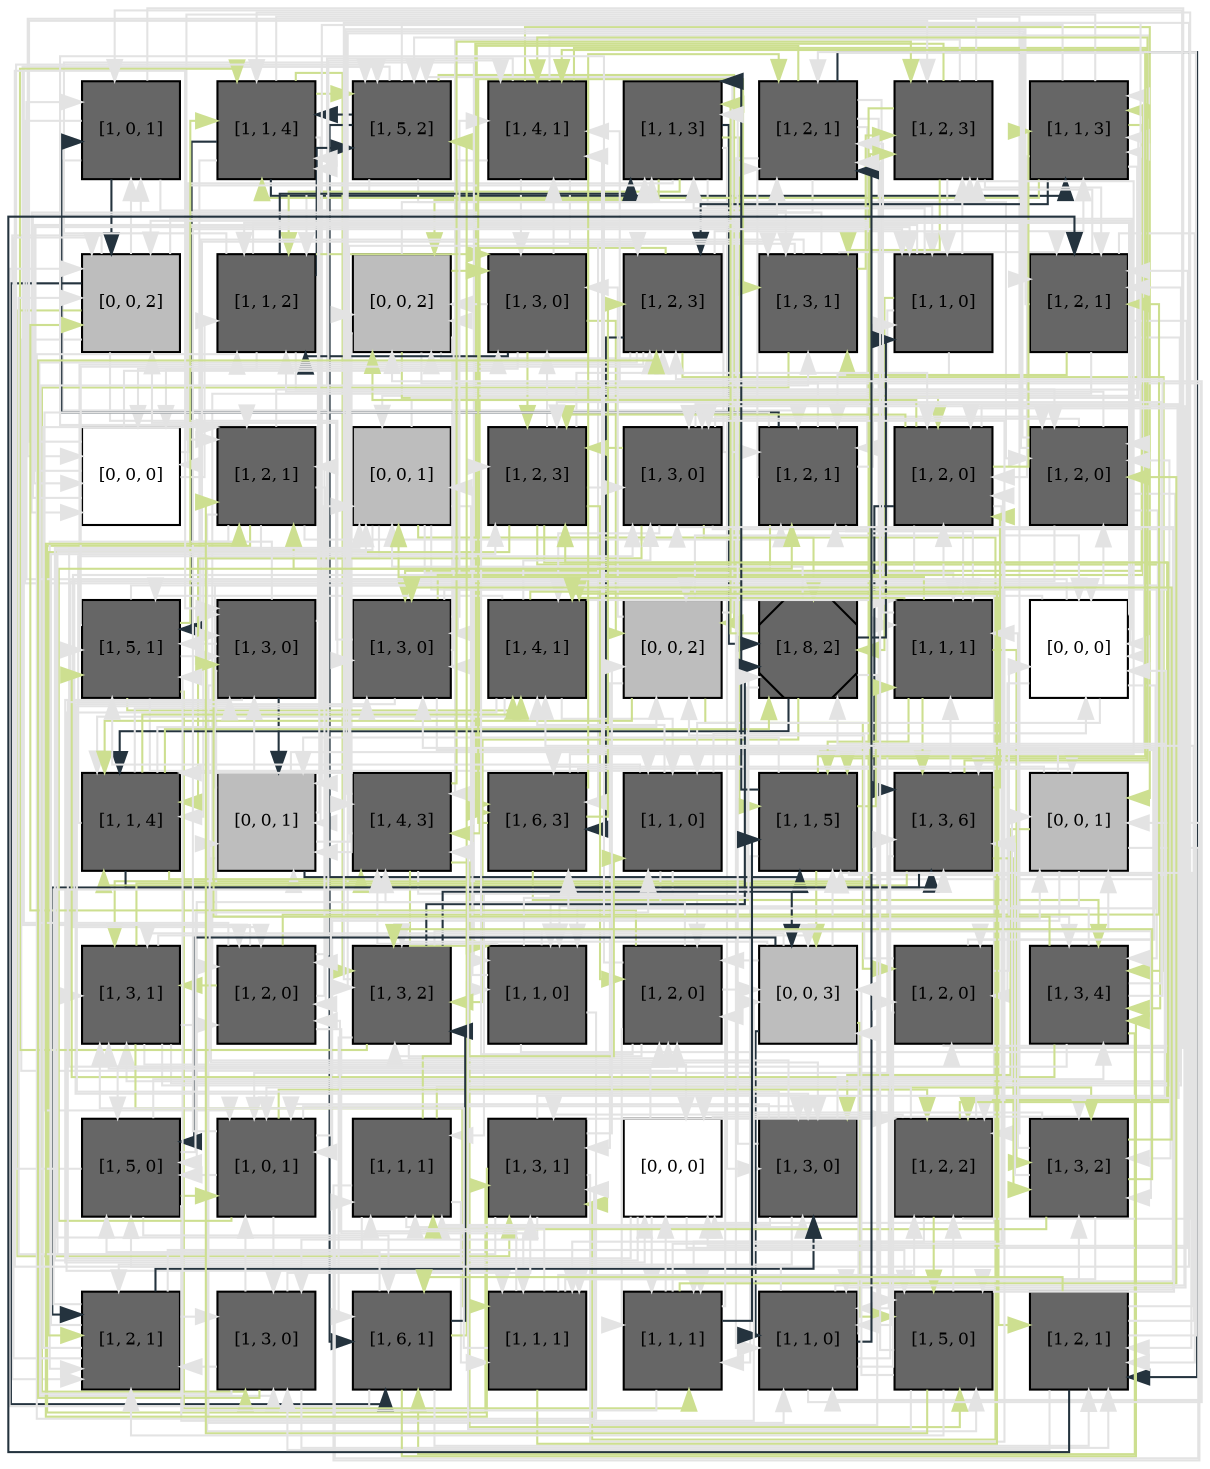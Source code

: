 digraph layout  {
rankdir=TB;
splines=ortho;
node [fixedsize=false, style=filled, width="0.6"];
edge [constraint=false];
0 [fillcolor="#666666", fontsize=8, label="[1, 0, 1]", shape=square, tooltip="name: IS,\nin_degree: 5,\nout_degree: 5"];
1 [fillcolor="#666666", fontsize=8, label="[1, 1, 4]", shape=square, tooltip="name:  Th1I_Bacterium ,\nin_degree: 7,\nout_degree: 7"];
2 [fillcolor="#666666", fontsize=8, label="[1, 5, 2]", shape=square, tooltip="name:  NE_TRetortaeformis ,\nin_degree: 7,\nout_degree: 7"];
3 [fillcolor="#666666", fontsize=8, label="[1, 4, 1]", shape=square, tooltip="name:  IL12II ,\nin_degree: 7,\nout_degree: 7"];
4 [fillcolor="#666666", fontsize=8, label="[1, 1, 3]", shape=square, tooltip="name:  DCII_TRetortaeformis ,\nin_degree: 7,\nout_degree: 7"];
5 [fillcolor="#666666", fontsize=8, label="[1, 2, 1]", shape=square, tooltip="name:  PH ,\nin_degree: 7,\nout_degree: 7"];
6 [fillcolor="#666666", fontsize=8, label="[1, 2, 3]", shape=square, tooltip="name:  IgG_Bacterium ,\nin_degree: 7,\nout_degree: 7"];
7 [fillcolor="#666666", fontsize=8, label="[1, 1, 3]", shape=square, tooltip="name:  EC_Bacterium ,\nin_degree: 7,\nout_degree: 7"];
8 [fillcolor="#bdbdbd", fontsize=8, label="[0, 0, 2]", shape=square, tooltip="name: 3,\nin_degree: 7,\nout_degree: 7"];
9 [fillcolor="#666666", fontsize=8, label="[1, 1, 2]", shape=square, tooltip="name:  IL4I ,\nin_degree: 7,\nout_degree: 7"];
10 [fillcolor="#bdbdbd", fontsize=8, label="[0, 0, 2]", shape=square, tooltip="name: 30,\nin_degree: 7,\nout_degree: 7"];
11 [fillcolor="#666666", fontsize=8, label="[1, 3, 0]", shape=square, tooltip="name:  Th2II_TRetortaeformis ,\nin_degree: 6,\nout_degree: 6"];
12 [fillcolor="#666666", fontsize=8, label="[1, 2, 3]", shape=square, tooltip="name:  Bb ,\nin_degree: 7,\nout_degree: 7"];
13 [fillcolor="#666666", fontsize=8, label="[1, 3, 1]", shape=square, tooltip="name:  IgA_Bacterium ,\nin_degree: 6,\nout_degree: 6"];
14 [fillcolor="#666666", fontsize=8, label="[1, 1, 0]", shape=square, tooltip="name:  DCI_TRetortaeformis ,\nin_degree: 6,\nout_degree: 6"];
15 [fillcolor="#666666", fontsize=8, label="[1, 2, 1]", shape=square, tooltip="name:  DP ,\nin_degree: 7,\nout_degree: 7"];
16 [fillcolor="#FFFFFF", fontsize=8, label="[0, 0, 0]", shape=square, tooltip="name: 2,\nin_degree: 6,\nout_degree: 6"];
17 [fillcolor="#666666", fontsize=8, label="[1, 2, 1]", shape=square, tooltip="name:  EL ,\nin_degree: 7,\nout_degree: 7"];
18 [fillcolor="#bdbdbd", fontsize=8, label="[0, 0, 1]", shape=square, tooltip="name: 20,\nin_degree: 7,\nout_degree: 7"];
19 [fillcolor="#666666", fontsize=8, label="[1, 2, 3]", shape=square, tooltip="name:  IgA_TRetortaeformis ,\nin_degree: 7,\nout_degree: 7"];
20 [fillcolor="#666666", fontsize=8, label="[1, 3, 0]", shape=square, tooltip="name:  EL2 ,\nin_degree: 7,\nout_degree: 7"];
21 [fillcolor="#666666", fontsize=8, label="[1, 2, 1]", shape=square, tooltip="name:  EC_TRetortaeformis ,\nin_degree: 7,\nout_degree: 7"];
22 [fillcolor="#666666", fontsize=8, label="[1, 2, 0]", shape=square, tooltip="name:  T0 ,\nin_degree: 7,\nout_degree: 7"];
23 [fillcolor="#666666", fontsize=8, label="[1, 2, 0]", shape=square, tooltip="name:  IFNgII ,\nin_degree: 7,\nout_degree: 7"];
24 [fillcolor="#666666", fontsize=8, label="[1, 5, 1]", shape=square, tooltip="name:  IFNg_Bacterium ,\nin_degree: 7,\nout_degree: 7"];
25 [fillcolor="#666666", fontsize=8, label="[1, 3, 0]", shape=square, tooltip="name:  DCI_Bacterium ,\nin_degree: 7,\nout_degree: 7"];
26 [fillcolor="#666666", fontsize=8, label="[1, 3, 0]", shape=square, tooltip="name:  Th1II_Bacterium ,\nin_degree: 7,\nout_degree: 7"];
27 [fillcolor="#666666", fontsize=8, label="[1, 4, 1]", shape=square, tooltip="name:  IL10I_Bacterium ,\nin_degree: 7,\nout_degree: 7"];
28 [fillcolor="#bdbdbd", fontsize=8, label="[0, 0, 2]", shape=square, tooltip="name: 25,\nin_degree: 6,\nout_degree: 6"];
29 [fillcolor="#666666", fontsize=8, label="[1, 8, 2]", shape=Msquare, tooltip="name:  IL4II ,\nin_degree: 7,\nout_degree: 7"];
30 [fillcolor="#666666", fontsize=8, label="[1, 1, 1]", shape=square, tooltip="name:  DCII_Bacterium ,\nin_degree: 7,\nout_degree: 7"];
31 [fillcolor="#FFFFFF", fontsize=8, label="[0, 0, 0]", shape=square, tooltip="name: 5,\nin_degree: 7,\nout_degree: 7"];
32 [fillcolor="#666666", fontsize=8, label="[1, 1, 4]", shape=square, tooltip="name:  Th2I_TRetortaeformis ,\nin_degree: 7,\nout_degree: 7"];
33 [fillcolor="#bdbdbd", fontsize=8, label="[0, 0, 1]", shape=square, tooltip="name: 58,\nin_degree: 7,\nout_degree: 7"];
34 [fillcolor="#666666", fontsize=8, label="[1, 4, 3]", shape=square, tooltip="name:  Cb ,\nin_degree: 7,\nout_degree: 7"];
35 [fillcolor="#666666", fontsize=8, label="[1, 6, 3]", shape=square, tooltip="name:  AP ,\nin_degree: 6,\nout_degree: 6"];
36 [fillcolor="#666666", fontsize=8, label="[1, 1, 0]", shape=square, tooltip="name:  TrI_Bacterium ,\nin_degree: 5,\nout_degree: 5"];
37 [fillcolor="#666666", fontsize=8, label="[1, 1, 5]", shape=square, tooltip="name:  Th2I_Bacterium ,\nin_degree: 7,\nout_degree: 7"];
38 [fillcolor="#666666", fontsize=8, label="[1, 3, 6]", shape=square, tooltip="name:  Th2II_Bacterium ,\nin_degree: 7,\nout_degree: 7"];
39 [fillcolor="#bdbdbd", fontsize=8, label="[0, 0, 1]", shape=square, tooltip="name: 56,\nin_degree: 6,\nout_degree: 6"];
40 [fillcolor="#666666", fontsize=8, label="[1, 3, 1]", shape=square, tooltip="name:  TTSSI ,\nin_degree: 7,\nout_degree: 7"];
41 [fillcolor="#666666", fontsize=8, label="[1, 2, 0]", shape=square, tooltip="name:  BC_Bacterium ,\nin_degree: 7,\nout_degree: 7"];
42 [fillcolor="#666666", fontsize=8, label="[1, 3, 2]", shape=square, tooltip="name:  IFNgI ,\nin_degree: 7,\nout_degree: 7"];
43 [fillcolor="#666666", fontsize=8, label="[1, 1, 0]", shape=square, tooltip="name:  Oag ,\nin_degree: 6,\nout_degree: 6"];
44 [fillcolor="#666666", fontsize=8, label="[1, 2, 0]", shape=square, tooltip="name:  BC_TRetortaeformis ,\nin_degree: 7,\nout_degree: 7"];
45 [fillcolor="#bdbdbd", fontsize=8, label="[0, 0, 3]", shape=square, tooltip="name: 27,\nin_degree: 7,\nout_degree: 7"];
46 [fillcolor="#666666", fontsize=8, label="[1, 2, 0]", shape=square, tooltip="name:  TNE ,\nin_degree: 5,\nout_degree: 5"];
47 [fillcolor="#666666", fontsize=8, label="[1, 3, 4]", shape=square, tooltip="name:  MPI_Bacterium ,\nin_degree: 7,\nout_degree: 7"];
48 [fillcolor="#666666", fontsize=8, label="[1, 5, 0]", shape=square, tooltip="name:  AD ,\nin_degree: 6,\nout_degree: 6"];
49 [fillcolor="#666666", fontsize=8, label="[1, 0, 1]", shape=square, tooltip="name:  IS ,\nin_degree: 7,\nout_degree: 7"];
50 [fillcolor="#666666", fontsize=8, label="[1, 1, 1]", shape=square, tooltip="name:  Th1I_TRetortaeformis ,\nin_degree: 6,\nout_degree: 6"];
51 [fillcolor="#666666", fontsize=8, label="[1, 3, 1]", shape=square, tooltip="name:  IgE ,\nin_degree: 7,\nout_degree: 7"];
52 [fillcolor="#FFFFFF", fontsize=8, label="[0, 0, 0]", shape=square, tooltip="name: 38,\nin_degree: 6,\nout_degree: 6"];
53 [fillcolor="#666666", fontsize=8, label="[1, 3, 0]", shape=square, tooltip="name:  Th1II_TRetortaeformis ,\nin_degree: 7,\nout_degree: 7"];
54 [fillcolor="#666666", fontsize=8, label="[1, 2, 2]", shape=square, tooltip="name:  IL5 ,\nin_degree: 7,\nout_degree: 7"];
55 [fillcolor="#666666", fontsize=8, label="[1, 3, 2]", shape=square, tooltip="name:  TrII ,\nin_degree: 7,\nout_degree: 7"];
56 [fillcolor="#666666", fontsize=8, label="[1, 2, 1]", shape=square, tooltip="name:  TEL ,\nin_degree: 7,\nout_degree: 7"];
57 [fillcolor="#666666", fontsize=8, label="[1, 3, 0]", shape=square, tooltip="name:  AgAb_Bacterium ,\nin_degree: 6,\nout_degree: 6"];
58 [fillcolor="#666666", fontsize=8, label="[1, 6, 1]", shape=square, tooltip="name:  PIC ,\nin_degree: 6,\nout_degree: 6"];
59 [fillcolor="#666666", fontsize=8, label="[1, 1, 1]", shape=square, tooltip="name:  TTSSII ,\nin_degree: 6,\nout_degree: 6"];
60 [fillcolor="#666666", fontsize=8, label="[1, 1, 1]", shape=square, tooltip="name:  IgG ,\nin_degree: 6,\nout_degree: 6"];
61 [fillcolor="#666666", fontsize=8, label="[1, 1, 0]", shape=square, tooltip="name:  NE_Bacterium ,\nin_degree: 7,\nout_degree: 7"];
62 [fillcolor="#666666", fontsize=8, label="[1, 5, 0]", shape=square, tooltip="name:  IL13 ,\nin_degree: 7,\nout_degree: 7"];
63 [fillcolor="#666666", fontsize=8, label="[1, 2, 1]", shape=square, tooltip="name:  IL10I ,\nin_degree: 6,\nout_degree: 6"];
0 -> 8  [color="#24333E", style="penwidth(0.1)", tooltip="21( EC_TRetortaeformis ) to 58( PIC )", weight=1];
0 -> 13  [color=grey89, style="penwidth(0.1)", tooltip=" ", weight=1];
0 -> 46  [color=grey89, style="penwidth(0.1)", tooltip=" ", weight=1];
0 -> 21  [color=grey89, style="penwidth(0.1)", tooltip=" ", weight=1];
0 -> 31  [color=grey89, style="penwidth(0.1)", tooltip=" ", weight=1];
1 -> 33  [color=grey89, style="penwidth(0.1)", tooltip=" ", weight=1];
1 -> 2  [color="#CDDF90", style="penwidth(0.1)", tooltip="42( IFNgI ) to 2( NE_TRetortaeformis )", weight=1];
1 -> 7  [color="#24333E", style="penwidth(0.1)", tooltip="1( Th1I_Bacterium ) to 35( AP )", weight=1];
1 -> 42  [color="#CDDF90", style="penwidth(0.1)", tooltip="24( IFNg_Bacterium ) to 42( IFNgI )", weight=1];
1 -> 54  [color=grey89, style="penwidth(0.1)", tooltip=" ", weight=1];
1 -> 24  [color="#24333E", style="penwidth(0.1)", tooltip="9( IL4I ) to 24( IFNg_Bacterium )", weight=1];
1 -> 25  [color=grey89, style="penwidth(0.1)", tooltip=" ", weight=1];
2 -> 1  [color="#24333E", style="penwidth(0.1)", tooltip="9( IL4I ) to 24( IFNg_Bacterium )", weight=1];
2 -> 9  [color=grey89, style="penwidth(0.1)", tooltip=" ", weight=1];
2 -> 41  [color=grey89, style="penwidth(0.1)", tooltip=" ", weight=1];
2 -> 48  [color=grey89, style="penwidth(0.1)", tooltip=" ", weight=1];
2 -> 23  [color=grey89, style="penwidth(0.1)", tooltip=" ", weight=1];
2 -> 58  [color="#24333E", style="penwidth(0.1)", tooltip="7( EC_Bacterium ) to 58( PIC )", weight=1];
2 -> 28  [color="#CDDF90", style="penwidth(0.1)", tooltip="2( NE_TRetortaeformis ) to 46( TNE )", weight=1];
3 -> 37  [color="#CDDF90", style="penwidth(0.1)", tooltip="38( Th2II_Bacterium ) to 37( Th2I_Bacterium )", weight=1];
3 -> 38  [color=grey89, style="penwidth(0.1)", tooltip=" ", weight=1];
3 -> 39  [color="#CDDF90", style="penwidth(0.1)", tooltip="3( IL12II ) to 53( Th1II_TRetortaeformis )", weight=1];
3 -> 41  [color=grey89, style="penwidth(0.1)", tooltip=" ", weight=1];
3 -> 11  [color=grey89, style="penwidth(0.1)", tooltip=" ", weight=1];
3 -> 21  [color=grey89, style="penwidth(0.1)", tooltip=" ", weight=1];
3 -> 26  [color=grey89, style="penwidth(0.1)", tooltip=" ", weight=1];
4 -> 37  [color="#CDDF90", style="penwidth(0.1)", tooltip="4( DCII_TRetortaeformis ) to 3( IL12II )", weight=1];
4 -> 9  [color="#CDDF90", style="penwidth(0.1)", tooltip="29( IL4II ) to 9( IL4I )", weight=1];
4 -> 10  [color="#CDDF90", style="penwidth(0.1)", tooltip="4( DCII_TRetortaeformis ) to 22( T0 )", weight=1];
4 -> 14  [color=grey89, style="penwidth(0.1)", tooltip=" ", weight=1];
4 -> 16  [color=grey89, style="penwidth(0.1)", tooltip=" ", weight=1];
4 -> 53  [color=grey89, style="penwidth(0.1)", tooltip=" ", weight=1];
4 -> 29  [color="#24333E", style="penwidth(0.1)", tooltip="3( IL12II ) to 29( IL4II )", weight=1];
5 -> 35  [color="#CDDF90", style="penwidth(0.1)", tooltip="5( PH ) to 12( Bb )", weight=1];
5 -> 16  [color=grey89, style="penwidth(0.1)", tooltip=" ", weight=1];
5 -> 21  [color=grey89, style="penwidth(0.1)", tooltip=" ", weight=1];
5 -> 30  [color=grey89, style="penwidth(0.1)", tooltip=" ", weight=1];
5 -> 61  [color=grey89, style="penwidth(0.1)", tooltip=" ", weight=1];
5 -> 62  [color=grey89, style="penwidth(0.1)", tooltip=" ", weight=1];
5 -> 63  [color="#24333E", style="penwidth(0.1)", tooltip="61( NE_Bacterium ) to 15( DP )", weight=1];
6 -> 34  [color=grey89, style="penwidth(0.1)", tooltip=" ", weight=1];
6 -> 35  [color="#CDDF90", style="penwidth(0.1)", tooltip="34( Cb ) to 35( AP )", weight=1];
6 -> 40  [color="#CDDF90", style="penwidth(0.1)", tooltip="13( IgA_Bacterium ) to 40( TTSSI )", weight=1];
6 -> 13  [color="#CDDF90", style="penwidth(0.1)", tooltip="6( IgG_Bacterium ) to 57( AgAb_Bacterium )", weight=1];
6 -> 14  [color=grey89, style="penwidth(0.1)", tooltip=" ", weight=1];
6 -> 15  [color=grey89, style="penwidth(0.1)", tooltip=" ", weight=1];
6 -> 16  [color=grey89, style="penwidth(0.1)", tooltip=" ", weight=1];
7 -> 33  [color=grey89, style="penwidth(0.1)", tooltip=" ", weight=1];
7 -> 1  [color="#CDDF90", style="penwidth(0.1)", tooltip="26( Th1II_Bacterium ) to 1( Th1I_Bacterium )", weight=1];
7 -> 12  [color="#24333E", style="penwidth(0.1)", tooltip="1( Th1I_Bacterium ) to 35( AP )", weight=1];
7 -> 17  [color=grey89, style="penwidth(0.1)", tooltip=" ", weight=1];
7 -> 18  [color=grey89, style="penwidth(0.1)", tooltip=" ", weight=1];
7 -> 22  [color=grey89, style="penwidth(0.1)", tooltip=" ", weight=1];
7 -> 26  [color="#CDDF90", style="penwidth(0.1)", tooltip="22( T0 ) to 26( Th1II_Bacterium )", weight=1];
8 -> 0  [color=grey89, style="penwidth(0.1)", tooltip=" ", weight=1];
8 -> 26  [color=grey89, style="penwidth(0.1)", tooltip=" ", weight=1];
8 -> 44  [color=grey89, style="penwidth(0.1)", tooltip=" ", weight=1];
8 -> 51  [color="#CDDF90", style="penwidth(0.1)", tooltip="44( BC_TRetortaeformis ) to 51( IgE )", weight=1];
8 -> 56  [color=grey89, style="penwidth(0.1)", tooltip=" ", weight=1];
8 -> 58  [color="#24333E", style="penwidth(0.1)", tooltip="21( EC_TRetortaeformis ) to 58( PIC )", weight=1];
8 -> 31  [color=grey89, style="penwidth(0.1)", tooltip=" ", weight=1];
9 -> 2  [color="#24333E", style="penwidth(0.1)", tooltip="9( IL4I ) to 24( IFNg_Bacterium )", weight=1];
9 -> 4  [color="#24333E", style="penwidth(0.1)", tooltip="11( Th2II_TRetortaeformis ) to 29( IL4II )", weight=1];
9 -> 11  [color="#CDDF90", style="penwidth(0.1)", tooltip="4( DCII_TRetortaeformis ) to 11( Th2II_TRetortaeformis )", weight=1];
9 -> 43  [color=grey89, style="penwidth(0.1)", tooltip=" ", weight=1];
9 -> 16  [color=grey89, style="penwidth(0.1)", tooltip=" ", weight=1];
9 -> 23  [color=grey89, style="penwidth(0.1)", tooltip=" ", weight=1];
9 -> 31  [color=grey89, style="penwidth(0.1)", tooltip=" ", weight=1];
10 -> 33  [color=grey89, style="penwidth(0.1)", tooltip=" ", weight=1];
10 -> 4  [color=grey89, style="penwidth(0.1)", tooltip=" ", weight=1];
10 -> 11  [color="#CDDF90", style="penwidth(0.1)", tooltip="22( T0 ) to 11( Th2II_TRetortaeformis )", weight=1];
10 -> 12  [color=grey89, style="penwidth(0.1)", tooltip=" ", weight=1];
10 -> 22  [color="#CDDF90", style="penwidth(0.1)", tooltip="4( DCII_TRetortaeformis ) to 22( T0 )", weight=1];
10 -> 26  [color=grey89, style="penwidth(0.1)", tooltip=" ", weight=1];
10 -> 61  [color=grey89, style="penwidth(0.1)", tooltip=" ", weight=1];
11 -> 3  [color=grey89, style="penwidth(0.1)", tooltip=" ", weight=1];
11 -> 9  [color="#24333E", style="penwidth(0.1)", tooltip="11( Th2II_TRetortaeformis ) to 29( IL4II )", weight=1];
11 -> 10  [color=grey89, style="penwidth(0.1)", tooltip=" ", weight=1];
11 -> 16  [color=grey89, style="penwidth(0.1)", tooltip=" ", weight=1];
11 -> 19  [color="#CDDF90", style="penwidth(0.1)", tooltip="11( Th2II_TRetortaeformis ) to 54( IL5 )", weight=1];
11 -> 28  [color="#CDDF90", style="penwidth(0.1)", tooltip="11( Th2II_TRetortaeformis ) to 32( Th2I_TRetortaeformis )", weight=1];
12 -> 34  [color="#CDDF90", style="penwidth(0.1)", tooltip="57( AgAb_Bacterium ) to 34( Cb )", weight=1];
12 -> 35  [color="#24333E", style="penwidth(0.1)", tooltip="1( Th1I_Bacterium ) to 35( AP )", weight=1];
12 -> 7  [color=grey89, style="penwidth(0.1)", tooltip=" ", weight=1];
12 -> 10  [color=grey89, style="penwidth(0.1)", tooltip=" ", weight=1];
12 -> 47  [color="#CDDF90", style="penwidth(0.1)", tooltip="12( Bb ) to 25( DCI_Bacterium )", weight=1];
12 -> 24  [color=grey89, style="penwidth(0.1)", tooltip=" ", weight=1];
12 -> 57  [color=grey89, style="penwidth(0.1)", tooltip=" ", weight=1];
13 -> 0  [color=grey89, style="penwidth(0.1)", tooltip=" ", weight=1];
13 -> 35  [color=grey89, style="penwidth(0.1)", tooltip=" ", weight=1];
13 -> 6  [color="#CDDF90", style="penwidth(0.1)", tooltip="13( IgA_Bacterium ) to 40( TTSSI )", weight=1];
13 -> 15  [color=grey89, style="penwidth(0.1)", tooltip=" ", weight=1];
13 -> 57  [color="#CDDF90", style="penwidth(0.1)", tooltip="6( IgG_Bacterium ) to 57( AgAb_Bacterium )", weight=1];
13 -> 25  [color=grey89, style="penwidth(0.1)", tooltip=" ", weight=1];
14 -> 4  [color=grey89, style="penwidth(0.1)", tooltip=" ", weight=1];
14 -> 6  [color=grey89, style="penwidth(0.1)", tooltip=" ", weight=1];
14 -> 16  [color=grey89, style="penwidth(0.1)", tooltip=" ", weight=1];
14 -> 49  [color=grey89, style="penwidth(0.1)", tooltip=" ", weight=1];
14 -> 21  [color=grey89, style="penwidth(0.1)", tooltip=" ", weight=1];
14 -> 29  [color="#CDDF90", style="penwidth(0.1)", tooltip="14( DCI_TRetortaeformis ) to 42( IFNgI )", weight=1];
15 -> 34  [color=grey89, style="penwidth(0.1)", tooltip=" ", weight=1];
15 -> 6  [color=grey89, style="penwidth(0.1)", tooltip=" ", weight=1];
15 -> 40  [color=grey89, style="penwidth(0.1)", tooltip=" ", weight=1];
15 -> 41  [color=grey89, style="penwidth(0.1)", tooltip=" ", weight=1];
15 -> 13  [color="#CDDF90", style="penwidth(0.1)", tooltip="41( BC_Bacterium ) to 13( IgA_Bacterium )", weight=1];
15 -> 52  [color=grey89, style="penwidth(0.1)", tooltip=" ", weight=1];
15 -> 63  [color=grey89, style="penwidth(0.1)", tooltip=" ", weight=1];
16 -> 4  [color=grey89, style="penwidth(0.1)", tooltip=" ", weight=1];
16 -> 5  [color=grey89, style="penwidth(0.1)", tooltip=" ", weight=1];
16 -> 6  [color=grey89, style="penwidth(0.1)", tooltip=" ", weight=1];
16 -> 9  [color=grey89, style="penwidth(0.1)", tooltip=" ", weight=1];
16 -> 11  [color=grey89, style="penwidth(0.1)", tooltip=" ", weight=1];
16 -> 14  [color=grey89, style="penwidth(0.1)", tooltip=" ", weight=1];
17 -> 7  [color=grey89, style="penwidth(0.1)", tooltip=" ", weight=1];
17 -> 41  [color=grey89, style="penwidth(0.1)", tooltip=" ", weight=1];
17 -> 44  [color=grey89, style="penwidth(0.1)", tooltip=" ", weight=1];
17 -> 51  [color="#CDDF90", style="penwidth(0.1)", tooltip="62( IL13 ) to 51( IgE )", weight=1];
17 -> 21  [color=grey89, style="penwidth(0.1)", tooltip=" ", weight=1];
17 -> 56  [color=grey89, style="penwidth(0.1)", tooltip=" ", weight=1];
17 -> 62  [color=grey89, style="penwidth(0.1)", tooltip=" ", weight=1];
18 -> 32  [color=grey89, style="penwidth(0.1)", tooltip=" ", weight=1];
18 -> 7  [color=grey89, style="penwidth(0.1)", tooltip=" ", weight=1];
18 -> 43  [color=grey89, style="penwidth(0.1)", tooltip=" ", weight=1];
18 -> 50  [color=grey89, style="penwidth(0.1)", tooltip=" ", weight=1];
18 -> 52  [color=grey89, style="penwidth(0.1)", tooltip=" ", weight=1];
18 -> 29  [color="#CDDF90", style="penwidth(0.1)", tooltip="30( DCII_Bacterium ) to 29( IL4II )", weight=1];
18 -> 30  [color=grey89, style="penwidth(0.1)", tooltip=" ", weight=1];
19 -> 11  [color=grey89, style="penwidth(0.1)", tooltip=" ", weight=1];
19 -> 44  [color="#CDDF90", style="penwidth(0.1)", tooltip="22( T0 ) to 44( BC_TRetortaeformis )", weight=1];
19 -> 47  [color="#CDDF90", style="penwidth(0.1)", tooltip="19( IgA_TRetortaeformis ) to 58( PIC )", weight=1];
19 -> 20  [color=grey89, style="penwidth(0.1)", tooltip=" ", weight=1];
19 -> 54  [color="#CDDF90", style="penwidth(0.1)", tooltip="11( Th2II_TRetortaeformis ) to 54( IL5 )", weight=1];
19 -> 22  [color=grey89, style="penwidth(0.1)", tooltip=" ", weight=1];
19 -> 56  [color="#CDDF90", style="penwidth(0.1)", tooltip="20( EL2 ) to 56( TEL )", weight=1];
20 -> 32  [color="#CDDF90", style="penwidth(0.1)", tooltip="20( EL2 ) to 29( IL4II )", weight=1];
20 -> 51  [color="#CDDF90", style="penwidth(0.1)", tooltip="20( EL2 ) to 17( EL )", weight=1];
20 -> 19  [color="#CDDF90", style="penwidth(0.1)", tooltip="20( EL2 ) to 56( TEL )", weight=1];
20 -> 54  [color=grey89, style="penwidth(0.1)", tooltip=" ", weight=1];
20 -> 23  [color=grey89, style="penwidth(0.1)", tooltip=" ", weight=1];
20 -> 27  [color=grey89, style="penwidth(0.1)", tooltip=" ", weight=1];
20 -> 62  [color=grey89, style="penwidth(0.1)", tooltip=" ", weight=1];
21 -> 0  [color="#24333E", style="penwidth(0.1)", tooltip="21( EC_TRetortaeformis ) to 58( PIC )", weight=1];
21 -> 3  [color=grey89, style="penwidth(0.1)", tooltip=" ", weight=1];
21 -> 5  [color=grey89, style="penwidth(0.1)", tooltip=" ", weight=1];
21 -> 14  [color=grey89, style="penwidth(0.1)", tooltip=" ", weight=1];
21 -> 49  [color=grey89, style="penwidth(0.1)", tooltip=" ", weight=1];
21 -> 17  [color="#CDDF90", style="penwidth(0.1)", tooltip="49( IS ) to 17( EL )", weight=1];
21 -> 30  [color=grey89, style="penwidth(0.1)", tooltip=" ", weight=1];
22 -> 38  [color="#24333E", style="penwidth(0.1)", tooltip="22( T0 ) to 53( Th1II_TRetortaeformis )", weight=1];
22 -> 7  [color="#CDDF90", style="penwidth(0.1)", tooltip="22( T0 ) to 26( Th1II_Bacterium )", weight=1];
22 -> 41  [color=grey89, style="penwidth(0.1)", tooltip=" ", weight=1];
22 -> 10  [color="#CDDF90", style="penwidth(0.1)", tooltip="22( T0 ) to 11( Th2II_TRetortaeformis )", weight=1];
22 -> 19  [color="#CDDF90", style="penwidth(0.1)", tooltip="22( T0 ) to 44( BC_TRetortaeformis )", weight=1];
22 -> 60  [color=grey89, style="penwidth(0.1)", tooltip=" ", weight=1];
22 -> 61  [color=grey89, style="penwidth(0.1)", tooltip=" ", weight=1];
23 -> 33  [color=grey89, style="penwidth(0.1)", tooltip=" ", weight=1];
23 -> 2  [color=grey89, style="penwidth(0.1)", tooltip=" ", weight=1];
23 -> 40  [color=grey89, style="penwidth(0.1)", tooltip=" ", weight=1];
23 -> 9  [color=grey89, style="penwidth(0.1)", tooltip=" ", weight=1];
23 -> 42  [color=grey89, style="penwidth(0.1)", tooltip=" ", weight=1];
23 -> 20  [color=grey89, style="penwidth(0.1)", tooltip=" ", weight=1];
23 -> 60  [color=grey89, style="penwidth(0.1)", tooltip=" ", weight=1];
24 -> 1  [color="#CDDF90", style="penwidth(0.1)", tooltip="24( IFNg_Bacterium ) to 42( IFNgI )", weight=1];
24 -> 36  [color=grey89, style="penwidth(0.1)", tooltip=" ", weight=1];
24 -> 12  [color=grey89, style="penwidth(0.1)", tooltip=" ", weight=1];
24 -> 47  [color=grey89, style="penwidth(0.1)", tooltip=" ", weight=1];
24 -> 25  [color=grey89, style="penwidth(0.1)", tooltip=" ", weight=1];
24 -> 27  [color="#CDDF90", style="penwidth(0.1)", tooltip="47( MPI_Bacterium ) to 27( IL10I_Bacterium )", weight=1];
24 -> 60  [color="#CDDF90", style="penwidth(0.1)", tooltip="24( IFNg_Bacterium ) to 23( IFNgII )", weight=1];
25 -> 33  [color="#24333E", style="penwidth(0.1)", tooltip="25( DCI_Bacterium ) to 30( DCII_Bacterium )", weight=1];
25 -> 1  [color=grey89, style="penwidth(0.1)", tooltip=" ", weight=1];
25 -> 13  [color=grey89, style="penwidth(0.1)", tooltip=" ", weight=1];
25 -> 47  [color=grey89, style="penwidth(0.1)", tooltip=" ", weight=1];
25 -> 52  [color=grey89, style="penwidth(0.1)", tooltip=" ", weight=1];
25 -> 24  [color=grey89, style="penwidth(0.1)", tooltip=" ", weight=1];
25 -> 61  [color=grey89, style="penwidth(0.1)", tooltip=" ", weight=1];
26 -> 3  [color=grey89, style="penwidth(0.1)", tooltip=" ", weight=1];
26 -> 7  [color="#CDDF90", style="penwidth(0.1)", tooltip="26( Th1II_Bacterium ) to 1( Th1I_Bacterium )", weight=1];
26 -> 8  [color=grey89, style="penwidth(0.1)", tooltip=" ", weight=1];
26 -> 10  [color=grey89, style="penwidth(0.1)", tooltip=" ", weight=1];
26 -> 46  [color=grey89, style="penwidth(0.1)", tooltip=" ", weight=1];
26 -> 53  [color=grey89, style="penwidth(0.1)", tooltip=" ", weight=1];
26 -> 55  [color=grey89, style="penwidth(0.1)", tooltip=" ", weight=1];
27 -> 32  [color=grey89, style="penwidth(0.1)", tooltip=" ", weight=1];
27 -> 36  [color=grey89, style="penwidth(0.1)", tooltip=" ", weight=1];
27 -> 20  [color=grey89, style="penwidth(0.1)", tooltip=" ", weight=1];
27 -> 24  [color=grey89, style="penwidth(0.1)", tooltip=" ", weight=1];
27 -> 59  [color=grey89, style="penwidth(0.1)", tooltip=" ", weight=1];
27 -> 30  [color=grey89, style="penwidth(0.1)", tooltip=" ", weight=1];
27 -> 63  [color="#CDDF90", style="penwidth(0.1)", tooltip="32( Th2I_TRetortaeformis ) to 63( IL10I )", weight=1];
28 -> 32  [color="#CDDF90", style="penwidth(0.1)", tooltip="11( Th2II_TRetortaeformis ) to 32( Th2I_TRetortaeformis )", weight=1];
28 -> 2  [color=grey89, style="penwidth(0.1)", tooltip=" ", weight=1];
28 -> 11  [color=grey89, style="penwidth(0.1)", tooltip=" ", weight=1];
28 -> 46  [color="#CDDF90", style="penwidth(0.1)", tooltip="2( NE_TRetortaeformis ) to 46( TNE )", weight=1];
28 -> 51  [color=grey89, style="penwidth(0.1)", tooltip=" ", weight=1];
28 -> 31  [color=grey89, style="penwidth(0.1)", tooltip=" ", weight=1];
29 -> 32  [color="#24333E", style="penwidth(0.1)", tooltip="29( IL4II ) to 3( IL12II )", weight=1];
29 -> 4  [color="#CDDF90", style="penwidth(0.1)", tooltip="29( IL4II ) to 9( IL4I )", weight=1];
29 -> 42  [color="#CDDF90", style="penwidth(0.1)", tooltip="14( DCI_TRetortaeformis ) to 42( IFNgI )", weight=1];
29 -> 43  [color=grey89, style="penwidth(0.1)", tooltip=" ", weight=1];
29 -> 14  [color="#24333E", style="penwidth(0.1)", tooltip="58( PIC ) to 14( DCI_TRetortaeformis )", weight=1];
29 -> 18  [color=grey89, style="penwidth(0.1)", tooltip=" ", weight=1];
29 -> 51  [color=grey89, style="penwidth(0.1)", tooltip=" ", weight=1];
30 -> 5  [color=grey89, style="penwidth(0.1)", tooltip=" ", weight=1];
30 -> 37  [color="#CDDF90", style="penwidth(0.1)", tooltip="30( DCII_Bacterium ) to 3( IL12II )", weight=1];
30 -> 38  [color="#CDDF90", style="penwidth(0.1)", tooltip="30( DCII_Bacterium ) to 22( T0 )", weight=1];
30 -> 18  [color="#CDDF90", style="penwidth(0.1)", tooltip="30( DCII_Bacterium ) to 29( IL4II )", weight=1];
30 -> 21  [color=grey89, style="penwidth(0.1)", tooltip=" ", weight=1];
30 -> 55  [color="#CDDF90", style="penwidth(0.1)", tooltip="30( DCII_Bacterium ) to 26( Th1II_Bacterium )", weight=1];
30 -> 27  [color="#CDDF90", style="penwidth(0.1)", tooltip="37( Th2I_Bacterium ) to 27( IL10I_Bacterium )", weight=1];
31 -> 0  [color=grey89, style="penwidth(0.1)", tooltip=" ", weight=1];
31 -> 36  [color=grey89, style="penwidth(0.1)", tooltip=" ", weight=1];
31 -> 8  [color=grey89, style="penwidth(0.1)", tooltip=" ", weight=1];
31 -> 9  [color=grey89, style="penwidth(0.1)", tooltip=" ", weight=1];
31 -> 43  [color=grey89, style="penwidth(0.1)", tooltip=" ", weight=1];
31 -> 46  [color=grey89, style="penwidth(0.1)", tooltip=" ", weight=1];
31 -> 28  [color=grey89, style="penwidth(0.1)", tooltip=" ", weight=1];
32 -> 34  [color="#CDDF90", style="penwidth(0.1)", tooltip="32( Th2I_TRetortaeformis ) to 62( IL13 )", weight=1];
32 -> 38  [color="#24333E", style="penwidth(0.1)", tooltip="29( IL4II ) to 3( IL12II )", weight=1];
32 -> 18  [color=grey89, style="penwidth(0.1)", tooltip=" ", weight=1];
32 -> 20  [color=grey89, style="penwidth(0.1)", tooltip=" ", weight=1];
32 -> 27  [color="#CDDF90", style="penwidth(0.1)", tooltip="32( Th2I_TRetortaeformis ) to 63( IL10I )", weight=1];
32 -> 28  [color=grey89, style="penwidth(0.1)", tooltip=" ", weight=1];
32 -> 29  [color="#CDDF90", style="penwidth(0.1)", tooltip="38( Th2II_Bacterium ) to 29( IL4II )", weight=1];
33 -> 1  [color=grey89, style="penwidth(0.1)", tooltip=" ", weight=1];
33 -> 37  [color="#24333E", style="penwidth(0.1)", tooltip="25( DCI_Bacterium ) to 30( DCII_Bacterium )", weight=1];
33 -> 7  [color=grey89, style="penwidth(0.1)", tooltip=" ", weight=1];
33 -> 10  [color=grey89, style="penwidth(0.1)", tooltip=" ", weight=1];
33 -> 53  [color=grey89, style="penwidth(0.1)", tooltip=" ", weight=1];
33 -> 23  [color=grey89, style="penwidth(0.1)", tooltip=" ", weight=1];
33 -> 25  [color=grey89, style="penwidth(0.1)", tooltip=" ", weight=1];
34 -> 32  [color=grey89, style="penwidth(0.1)", tooltip=" ", weight=1];
34 -> 6  [color="#CDDF90", style="penwidth(0.1)", tooltip="34( Cb ) to 35( AP )", weight=1];
34 -> 43  [color="#CDDF90", style="penwidth(0.1)", tooltip="12( Bb ) to 43( Oag )", weight=1];
34 -> 12  [color=grey89, style="penwidth(0.1)", tooltip=" ", weight=1];
34 -> 44  [color=grey89, style="penwidth(0.1)", tooltip=" ", weight=1];
34 -> 15  [color=grey89, style="penwidth(0.1)", tooltip=" ", weight=1];
34 -> 62  [color="#CDDF90", style="penwidth(0.1)", tooltip="32( Th2I_TRetortaeformis ) to 62( IL13 )", weight=1];
35 -> 5  [color="#CDDF90", style="penwidth(0.1)", tooltip="12( Bb ) to 5( PH )", weight=1];
35 -> 6  [color=grey89, style="penwidth(0.1)", tooltip=" ", weight=1];
35 -> 39  [color=grey89, style="penwidth(0.1)", tooltip=" ", weight=1];
35 -> 12  [color="#CDDF90", style="penwidth(0.1)", tooltip="5( PH ) to 12( Bb )", weight=1];
35 -> 13  [color="#CDDF90", style="penwidth(0.1)", tooltip="12( Bb ) to 13( IgA_Bacterium )", weight=1];
35 -> 47  [color="#CDDF90", style="penwidth(0.1)", tooltip="35( AP ) to 58( PIC )", weight=1];
36 -> 48  [color=grey89, style="penwidth(0.1)", tooltip=" ", weight=1];
36 -> 50  [color=grey89, style="penwidth(0.1)", tooltip=" ", weight=1];
36 -> 24  [color=grey89, style="penwidth(0.1)", tooltip=" ", weight=1];
36 -> 27  [color=grey89, style="penwidth(0.1)", tooltip=" ", weight=1];
36 -> 31  [color=grey89, style="penwidth(0.1)", tooltip=" ", weight=1];
37 -> 33  [color=grey89, style="penwidth(0.1)", tooltip=" ", weight=1];
37 -> 3  [color="#CDDF90", style="penwidth(0.1)", tooltip="30( DCII_Bacterium ) to 3( IL12II )", weight=1];
37 -> 4  [color="#24333E", style="penwidth(0.1)", tooltip="3( IL12II ) to 29( IL4II )", weight=1];
37 -> 45  [color="#CDDF90", style="penwidth(0.1)", tooltip="37( Th2I_Bacterium ) to 62( IL13 )", weight=1];
37 -> 60  [color=grey89, style="penwidth(0.1)", tooltip=" ", weight=1];
37 -> 30  [color="#CDDF90", style="penwidth(0.1)", tooltip="37( Th2I_Bacterium ) to 27( IL10I_Bacterium )", weight=1];
37 -> 63  [color=grey89, style="penwidth(0.1)", tooltip=" ", weight=1];
38 -> 32  [color="#CDDF90", style="penwidth(0.1)", tooltip="38( Th2II_Bacterium ) to 29( IL4II )", weight=1];
38 -> 3  [color="#CDDF90", style="penwidth(0.1)", tooltip="38( Th2II_Bacterium ) to 37( Th2I_Bacterium )", weight=1];
38 -> 22  [color="#CDDF90", style="penwidth(0.1)", tooltip="30( DCII_Bacterium ) to 22( T0 )", weight=1];
38 -> 55  [color="#CDDF90", style="penwidth(0.1)", tooltip="22( T0 ) to 55( TrII )", weight=1];
38 -> 56  [color="#24333E", style="penwidth(0.1)", tooltip="22( T0 ) to 53( Th1II_TRetortaeformis )", weight=1];
38 -> 61  [color=grey89, style="penwidth(0.1)", tooltip=" ", weight=1];
38 -> 30  [color=grey89, style="penwidth(0.1)", tooltip=" ", weight=1];
39 -> 3  [color=grey89, style="penwidth(0.1)", tooltip=" ", weight=1];
39 -> 35  [color=grey89, style="penwidth(0.1)", tooltip=" ", weight=1];
39 -> 43  [color=grey89, style="penwidth(0.1)", tooltip=" ", weight=1];
39 -> 49  [color=grey89, style="penwidth(0.1)", tooltip=" ", weight=1];
39 -> 50  [color=grey89, style="penwidth(0.1)", tooltip=" ", weight=1];
39 -> 53  [color="#CDDF90", style="penwidth(0.1)", tooltip="3( IL12II ) to 53( Th1II_TRetortaeformis )", weight=1];
40 -> 6  [color="#CDDF90", style="penwidth(0.1)", tooltip="41( BC_Bacterium ) to 6( IgG_Bacterium )", weight=1];
40 -> 41  [color=grey89, style="penwidth(0.1)", tooltip=" ", weight=1];
40 -> 45  [color=grey89, style="penwidth(0.1)", tooltip=" ", weight=1];
40 -> 15  [color=grey89, style="penwidth(0.1)", tooltip=" ", weight=1];
40 -> 52  [color=grey89, style="penwidth(0.1)", tooltip=" ", weight=1];
40 -> 23  [color=grey89, style="penwidth(0.1)", tooltip=" ", weight=1];
40 -> 59  [color="#CDDF90", style="penwidth(0.1)", tooltip="40( TTSSI ) to 27( IL10I_Bacterium )", weight=1];
41 -> 2  [color=grey89, style="penwidth(0.1)", tooltip=" ", weight=1];
41 -> 3  [color=grey89, style="penwidth(0.1)", tooltip=" ", weight=1];
41 -> 40  [color="#CDDF90", style="penwidth(0.1)", tooltip="41( BC_Bacterium ) to 6( IgG_Bacterium )", weight=1];
41 -> 15  [color="#CDDF90", style="penwidth(0.1)", tooltip="41( BC_Bacterium ) to 13( IgA_Bacterium )", weight=1];
41 -> 17  [color=grey89, style="penwidth(0.1)", tooltip=" ", weight=1];
41 -> 22  [color=grey89, style="penwidth(0.1)", tooltip=" ", weight=1];
41 -> 59  [color=grey89, style="penwidth(0.1)", tooltip=" ", weight=1];
42 -> 1  [color="#CDDF90", style="penwidth(0.1)", tooltip="42( IFNgI ) to 2( NE_TRetortaeformis )", weight=1];
42 -> 44  [color=grey89, style="penwidth(0.1)", tooltip=" ", weight=1];
42 -> 45  [color="#24333E", style="penwidth(0.1)", tooltip="58( PIC ) to 61( NE_Bacterium )", weight=1];
42 -> 23  [color=grey89, style="penwidth(0.1)", tooltip=" ", weight=1];
42 -> 55  [color=grey89, style="penwidth(0.1)", tooltip=" ", weight=1];
42 -> 58  [color=grey89, style="penwidth(0.1)", tooltip=" ", weight=1];
42 -> 29  [color="#24333E", style="penwidth(0.1)", tooltip="58( PIC ) to 14( DCI_TRetortaeformis )", weight=1];
43 -> 34  [color=grey89, style="penwidth(0.1)", tooltip=" ", weight=1];
43 -> 39  [color=grey89, style="penwidth(0.1)", tooltip=" ", weight=1];
43 -> 9  [color=grey89, style="penwidth(0.1)", tooltip=" ", weight=1];
43 -> 18  [color=grey89, style="penwidth(0.1)", tooltip=" ", weight=1];
43 -> 29  [color=grey89, style="penwidth(0.1)", tooltip=" ", weight=1];
43 -> 31  [color=grey89, style="penwidth(0.1)", tooltip=" ", weight=1];
44 -> 34  [color=grey89, style="penwidth(0.1)", tooltip=" ", weight=1];
44 -> 8  [color="#CDDF90", style="penwidth(0.1)", tooltip="44( BC_TRetortaeformis ) to 51( IgE )", weight=1];
44 -> 42  [color=grey89, style="penwidth(0.1)", tooltip=" ", weight=1];
44 -> 45  [color=grey89, style="penwidth(0.1)", tooltip=" ", weight=1];
44 -> 17  [color=grey89, style="penwidth(0.1)", tooltip=" ", weight=1];
44 -> 19  [color=grey89, style="penwidth(0.1)", tooltip=" ", weight=1];
44 -> 60  [color=grey89, style="penwidth(0.1)", tooltip=" ", weight=1];
45 -> 37  [color=grey89, style="penwidth(0.1)", tooltip=" ", weight=1];
45 -> 40  [color=grey89, style="penwidth(0.1)", tooltip=" ", weight=1];
45 -> 42  [color=grey89, style="penwidth(0.1)", tooltip=" ", weight=1];
45 -> 44  [color=grey89, style="penwidth(0.1)", tooltip=" ", weight=1];
45 -> 48  [color="#24333E", style="penwidth(0.1)", tooltip="60( IgG ) to 48( AD )", weight=1];
45 -> 61  [color="#24333E", style="penwidth(0.1)", tooltip="58( PIC ) to 61( NE_Bacterium )", weight=1];
45 -> 62  [color="#CDDF90", style="penwidth(0.1)", tooltip="37( Th2I_Bacterium ) to 62( IL13 )", weight=1];
46 -> 0  [color=grey89, style="penwidth(0.1)", tooltip=" ", weight=1];
46 -> 26  [color=grey89, style="penwidth(0.1)", tooltip=" ", weight=1];
46 -> 28  [color=grey89, style="penwidth(0.1)", tooltip=" ", weight=1];
46 -> 61  [color=grey89, style="penwidth(0.1)", tooltip=" ", weight=1];
46 -> 31  [color=grey89, style="penwidth(0.1)", tooltip=" ", weight=1];
47 -> 35  [color=grey89, style="penwidth(0.1)", tooltip=" ", weight=1];
47 -> 12  [color=grey89, style="penwidth(0.1)", tooltip=" ", weight=1];
47 -> 48  [color=grey89, style="penwidth(0.1)", tooltip=" ", weight=1];
47 -> 19  [color=grey89, style="penwidth(0.1)", tooltip=" ", weight=1];
47 -> 24  [color="#CDDF90", style="penwidth(0.1)", tooltip="47( MPI_Bacterium ) to 27( IL10I_Bacterium )", weight=1];
47 -> 25  [color="#CDDF90", style="penwidth(0.1)", tooltip="58( PIC ) to 25( DCI_Bacterium )", weight=1];
47 -> 58  [color="#CDDF90", style="penwidth(0.1)", tooltip="35( AP ) to 58( PIC )", weight=1];
48 -> 2  [color=grey89, style="penwidth(0.1)", tooltip=" ", weight=1];
48 -> 36  [color=grey89, style="penwidth(0.1)", tooltip=" ", weight=1];
48 -> 45  [color=grey89, style="penwidth(0.1)", tooltip=" ", weight=1];
48 -> 47  [color=grey89, style="penwidth(0.1)", tooltip=" ", weight=1];
48 -> 49  [color="#CDDF90", style="penwidth(0.1)", tooltip="48( AD ) to 21( EC_TRetortaeformis )", weight=1];
48 -> 58  [color=grey89, style="penwidth(0.1)", tooltip=" ", weight=1];
49 -> 39  [color=grey89, style="penwidth(0.1)", tooltip=" ", weight=1];
49 -> 14  [color=grey89, style="penwidth(0.1)", tooltip=" ", weight=1];
49 -> 48  [color=grey89, style="penwidth(0.1)", tooltip=" ", weight=1];
49 -> 53  [color=grey89, style="penwidth(0.1)", tooltip=" ", weight=1];
49 -> 54  [color="#CDDF90", style="penwidth(0.1)", tooltip="49( IS ) to 62( IL13 )", weight=1];
49 -> 21  [color="#CDDF90", style="penwidth(0.1)", tooltip="49( IS ) to 17( EL )", weight=1];
49 -> 57  [color=grey89, style="penwidth(0.1)", tooltip=" ", weight=1];
50 -> 36  [color="#CDDF90", style="penwidth(0.1)", tooltip="55( TrII ) to 36( TrI_Bacterium )", weight=1];
50 -> 39  [color=grey89, style="penwidth(0.1)", tooltip=" ", weight=1];
50 -> 18  [color=grey89, style="penwidth(0.1)", tooltip=" ", weight=1];
50 -> 53  [color=grey89, style="penwidth(0.1)", tooltip=" ", weight=1];
50 -> 55  [color="#CDDF90", style="penwidth(0.1)", tooltip="50( Th1I_TRetortaeformis ) to 42( IFNgI )", weight=1];
50 -> 59  [color=grey89, style="penwidth(0.1)", tooltip=" ", weight=1];
51 -> 8  [color=grey89, style="penwidth(0.1)", tooltip=" ", weight=1];
51 -> 17  [color="#CDDF90", style="penwidth(0.1)", tooltip="20( EL2 ) to 17( EL )", weight=1];
51 -> 20  [color=grey89, style="penwidth(0.1)", tooltip=" ", weight=1];
51 -> 54  [color=grey89, style="penwidth(0.1)", tooltip=" ", weight=1];
51 -> 57  [color=grey89, style="penwidth(0.1)", tooltip=" ", weight=1];
51 -> 28  [color=grey89, style="penwidth(0.1)", tooltip=" ", weight=1];
51 -> 29  [color=grey89, style="penwidth(0.1)", tooltip=" ", weight=1];
52 -> 40  [color=grey89, style="penwidth(0.1)", tooltip=" ", weight=1];
52 -> 15  [color=grey89, style="penwidth(0.1)", tooltip=" ", weight=1];
52 -> 18  [color=grey89, style="penwidth(0.1)", tooltip=" ", weight=1];
52 -> 55  [color=grey89, style="penwidth(0.1)", tooltip=" ", weight=1];
52 -> 25  [color=grey89, style="penwidth(0.1)", tooltip=" ", weight=1];
52 -> 60  [color=grey89, style="penwidth(0.1)", tooltip=" ", weight=1];
53 -> 33  [color=grey89, style="penwidth(0.1)", tooltip=" ", weight=1];
53 -> 4  [color=grey89, style="penwidth(0.1)", tooltip=" ", weight=1];
53 -> 39  [color=grey89, style="penwidth(0.1)", tooltip=" ", weight=1];
53 -> 49  [color=grey89, style="penwidth(0.1)", tooltip=" ", weight=1];
53 -> 50  [color=grey89, style="penwidth(0.1)", tooltip=" ", weight=1];
53 -> 56  [color=grey89, style="penwidth(0.1)", tooltip=" ", weight=1];
53 -> 26  [color=grey89, style="penwidth(0.1)", tooltip=" ", weight=1];
54 -> 1  [color=grey89, style="penwidth(0.1)", tooltip=" ", weight=1];
54 -> 49  [color=grey89, style="penwidth(0.1)", tooltip=" ", weight=1];
54 -> 19  [color="#CDDF90", style="penwidth(0.1)", tooltip="49( IS ) to 19( IgA_TRetortaeformis )", weight=1];
54 -> 51  [color=grey89, style="penwidth(0.1)", tooltip=" ", weight=1];
54 -> 20  [color=grey89, style="penwidth(0.1)", tooltip=" ", weight=1];
54 -> 59  [color=grey89, style="penwidth(0.1)", tooltip=" ", weight=1];
54 -> 62  [color="#CDDF90", style="penwidth(0.1)", tooltip="49( IS ) to 62( IL13 )", weight=1];
55 -> 38  [color=grey89, style="penwidth(0.1)", tooltip=" ", weight=1];
55 -> 42  [color="#CDDF90", style="penwidth(0.1)", tooltip="50( Th1I_TRetortaeformis ) to 42( IFNgI )", weight=1];
55 -> 50  [color="#CDDF90", style="penwidth(0.1)", tooltip="55( TrII ) to 36( TrI_Bacterium )", weight=1];
55 -> 52  [color=grey89, style="penwidth(0.1)", tooltip=" ", weight=1];
55 -> 26  [color="#CDDF90", style="penwidth(0.1)", tooltip="30( DCII_Bacterium ) to 26( Th1II_Bacterium )", weight=1];
55 -> 59  [color=grey89, style="penwidth(0.1)", tooltip=" ", weight=1];
55 -> 30  [color=grey89, style="penwidth(0.1)", tooltip=" ", weight=1];
56 -> 38  [color=grey89, style="penwidth(0.1)", tooltip=" ", weight=1];
56 -> 8  [color=grey89, style="penwidth(0.1)", tooltip=" ", weight=1];
56 -> 17  [color=grey89, style="penwidth(0.1)", tooltip=" ", weight=1];
56 -> 19  [color=grey89, style="penwidth(0.1)", tooltip=" ", weight=1];
56 -> 53  [color="#24333E", style="penwidth(0.1)", tooltip="22( T0 ) to 53( Th1II_TRetortaeformis )", weight=1];
56 -> 57  [color=grey89, style="penwidth(0.1)", tooltip=" ", weight=1];
56 -> 62  [color=grey89, style="penwidth(0.1)", tooltip=" ", weight=1];
57 -> 12  [color="#CDDF90", style="penwidth(0.1)", tooltip="57( AgAb_Bacterium ) to 34( Cb )", weight=1];
57 -> 13  [color=grey89, style="penwidth(0.1)", tooltip=" ", weight=1];
57 -> 49  [color=grey89, style="penwidth(0.1)", tooltip=" ", weight=1];
57 -> 51  [color=grey89, style="penwidth(0.1)", tooltip=" ", weight=1];
57 -> 56  [color=grey89, style="penwidth(0.1)", tooltip=" ", weight=1];
57 -> 63  [color=grey89, style="penwidth(0.1)", tooltip=" ", weight=1];
58 -> 2  [color="#CDDF90", style="penwidth(0.1)", tooltip="63( IL10I ) to 2( NE_TRetortaeformis )", weight=1];
58 -> 8  [color=grey89, style="penwidth(0.1)", tooltip=" ", weight=1];
58 -> 42  [color="#24333E", style="penwidth(0.1)", tooltip="58( PIC ) to 61( NE_Bacterium )", weight=1];
58 -> 47  [color="#CDDF90", style="penwidth(0.1)", tooltip="58( PIC ) to 25( DCI_Bacterium )", weight=1];
58 -> 48  [color=grey89, style="penwidth(0.1)", tooltip=" ", weight=1];
58 -> 63  [color=grey89, style="penwidth(0.1)", tooltip=" ", weight=1];
59 -> 40  [color=grey89, style="penwidth(0.1)", tooltip=" ", weight=1];
59 -> 41  [color=grey89, style="penwidth(0.1)", tooltip=" ", weight=1];
59 -> 50  [color=grey89, style="penwidth(0.1)", tooltip=" ", weight=1];
59 -> 54  [color=grey89, style="penwidth(0.1)", tooltip=" ", weight=1];
59 -> 55  [color=grey89, style="penwidth(0.1)", tooltip=" ", weight=1];
59 -> 27  [color="#CDDF90", style="penwidth(0.1)", tooltip="40( TTSSI ) to 27( IL10I_Bacterium )", weight=1];
60 -> 37  [color="#24333E", style="penwidth(0.1)", tooltip="60( IgG ) to 48( AD )", weight=1];
60 -> 44  [color=grey89, style="penwidth(0.1)", tooltip=" ", weight=1];
60 -> 52  [color=grey89, style="penwidth(0.1)", tooltip=" ", weight=1];
60 -> 22  [color=grey89, style="penwidth(0.1)", tooltip=" ", weight=1];
60 -> 23  [color="#CDDF90", style="penwidth(0.1)", tooltip="24( IFNg_Bacterium ) to 23( IFNgII )", weight=1];
60 -> 24  [color=grey89, style="penwidth(0.1)", tooltip=" ", weight=1];
61 -> 5  [color="#24333E", style="penwidth(0.1)", tooltip="61( NE_Bacterium ) to 15( DP )", weight=1];
61 -> 38  [color=grey89, style="penwidth(0.1)", tooltip=" ", weight=1];
61 -> 10  [color=grey89, style="penwidth(0.1)", tooltip=" ", weight=1];
61 -> 45  [color=grey89, style="penwidth(0.1)", tooltip=" ", weight=1];
61 -> 46  [color=grey89, style="penwidth(0.1)", tooltip=" ", weight=1];
61 -> 22  [color=grey89, style="penwidth(0.1)", tooltip=" ", weight=1];
61 -> 25  [color=grey89, style="penwidth(0.1)", tooltip=" ", weight=1];
62 -> 34  [color=grey89, style="penwidth(0.1)", tooltip=" ", weight=1];
62 -> 5  [color=grey89, style="penwidth(0.1)", tooltip=" ", weight=1];
62 -> 45  [color=grey89, style="penwidth(0.1)", tooltip=" ", weight=1];
62 -> 17  [color="#CDDF90", style="penwidth(0.1)", tooltip="62( IL13 ) to 51( IgE )", weight=1];
62 -> 20  [color=grey89, style="penwidth(0.1)", tooltip=" ", weight=1];
62 -> 54  [color=grey89, style="penwidth(0.1)", tooltip=" ", weight=1];
62 -> 56  [color=grey89, style="penwidth(0.1)", tooltip=" ", weight=1];
63 -> 37  [color=grey89, style="penwidth(0.1)", tooltip=" ", weight=1];
63 -> 5  [color=grey89, style="penwidth(0.1)", tooltip=" ", weight=1];
63 -> 15  [color="#24333E", style="penwidth(0.1)", tooltip="61( NE_Bacterium ) to 15( DP )", weight=1];
63 -> 57  [color=grey89, style="penwidth(0.1)", tooltip=" ", weight=1];
63 -> 58  [color="#CDDF90", style="penwidth(0.1)", tooltip="63( IL10I ) to 2( NE_TRetortaeformis )", weight=1];
63 -> 27  [color=grey89, style="penwidth(0.1)", tooltip=" ", weight=1];
edge [constraint=true, style=invis];

0 -> 8 -> 16 -> 24 -> 32 -> 40 -> 48 -> 56;
1 -> 9 -> 17 -> 25 -> 33 -> 41 -> 49 -> 57;
2 -> 10 -> 18 -> 26 -> 34 -> 42 -> 50 -> 58;
3 -> 11 -> 19 -> 27 -> 35 -> 43 -> 51 -> 59;
4 -> 12 -> 20 -> 28 -> 36 -> 44 -> 52 -> 60;
5 -> 13 -> 21 -> 29 -> 37 -> 45 -> 53 -> 61;
6 -> 14 -> 22 -> 30 -> 38 -> 46 -> 54 -> 62;
7 -> 15 -> 23 -> 31 -> 39 -> 47 -> 55 -> 63;
rank = same {0 -> 1 -> 2 -> 3 -> 4 -> 5 -> 6 -> 7};
rank = same {8 -> 9 -> 10 -> 11 -> 12 -> 13 -> 14 -> 15};
rank = same {16 -> 17 -> 18 -> 19 -> 20 -> 21 -> 22 -> 23};
rank = same {24 -> 25 -> 26 -> 27 -> 28 -> 29 -> 30 -> 31};
rank = same {32 -> 33 -> 34 -> 35 -> 36 -> 37 -> 38 -> 39};
rank = same {40 -> 41 -> 42 -> 43 -> 44 -> 45 -> 46 -> 47};
rank = same {48 -> 49 -> 50 -> 51 -> 52 -> 53 -> 54 -> 55};
rank = same {56 -> 57 -> 58 -> 59 -> 60 -> 61 -> 62 -> 63};
}